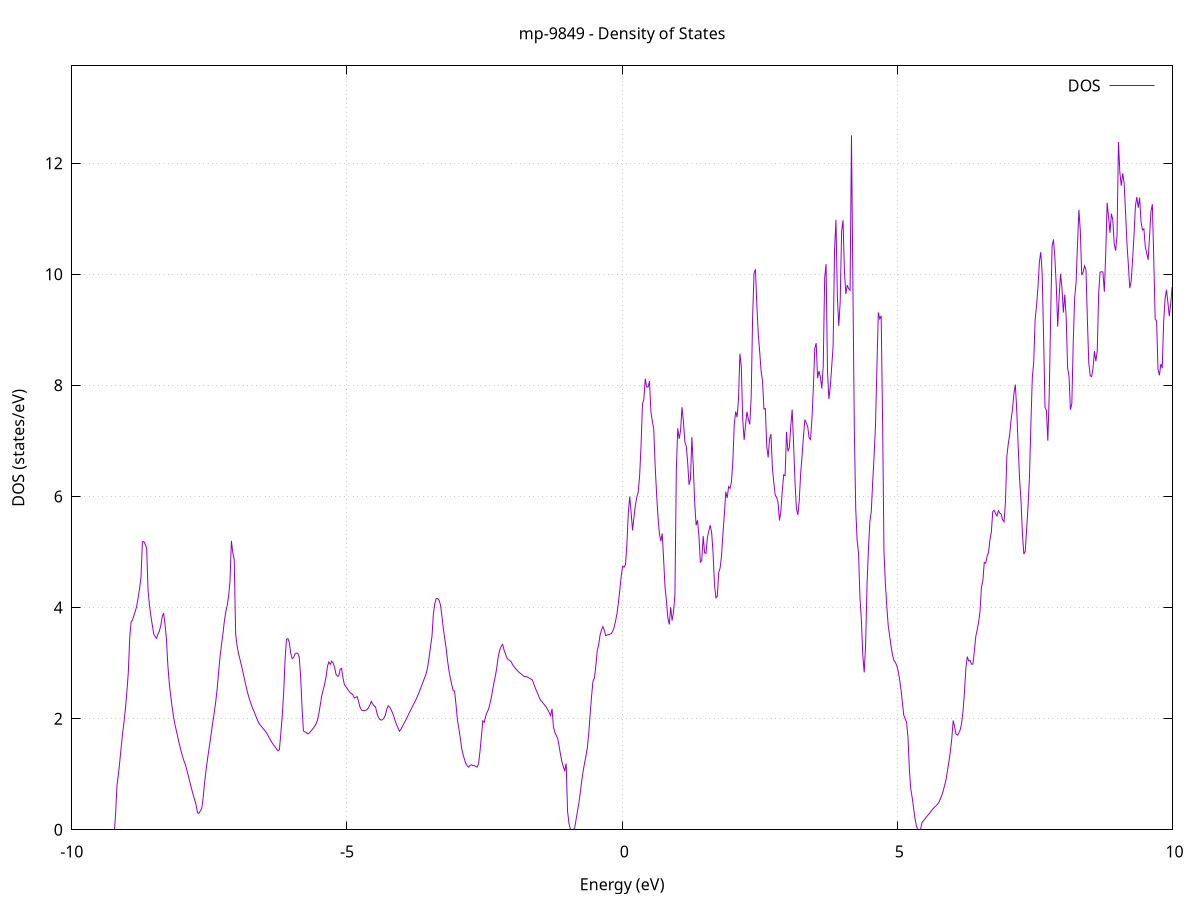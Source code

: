 set title 'mp-9849 - Density of States'
set xlabel 'Energy (eV)'
set ylabel 'DOS (states/eV)'
set grid
set xrange [-10:10]
set yrange [0:13.751]
set xzeroaxis lt -1
set terminal png size 800,600
set output 'mp-9849_dos_gnuplot.png'
plot '-' using 1:2 with lines title 'DOS'
-37.719000 0.000000
-37.693300 0.000000
-37.667700 0.000000
-37.642000 0.000000
-37.616300 0.000000
-37.590700 0.000000
-37.565000 0.000000
-37.539300 0.000000
-37.513700 0.000000
-37.488000 0.000000
-37.462300 0.000000
-37.436700 0.000000
-37.411000 0.000000
-37.385300 0.000000
-37.359700 0.000000
-37.334000 0.000000
-37.308300 0.000000
-37.282700 0.000000
-37.257000 0.000000
-37.231300 0.000000
-37.205700 0.000000
-37.180000 0.000000
-37.154300 0.000000
-37.128700 0.000000
-37.103000 0.000000
-37.077300 0.000000
-37.051700 0.000000
-37.026000 0.000000
-37.000300 0.000000
-36.974700 0.000000
-36.949000 0.000000
-36.923400 0.000000
-36.897700 0.000000
-36.872000 0.000000
-36.846400 0.000000
-36.820700 0.000000
-36.795000 0.000000
-36.769400 0.000000
-36.743700 0.000000
-36.718000 0.000000
-36.692400 0.000000
-36.666700 0.000000
-36.641000 0.000000
-36.615400 0.000000
-36.589700 0.000000
-36.564000 0.000000
-36.538400 0.000000
-36.512700 0.000000
-36.487000 0.000000
-36.461400 0.000000
-36.435700 0.000000
-36.410000 0.000000
-36.384400 0.000000
-36.358700 0.000000
-36.333000 0.000000
-36.307400 0.000000
-36.281700 0.000000
-36.256000 0.000000
-36.230400 0.000000
-36.204700 0.000000
-36.179000 0.000000
-36.153400 0.000000
-36.127700 0.000000
-36.102100 0.000000
-36.076400 0.000000
-36.050700 0.000000
-36.025100 0.000000
-35.999400 0.000000
-35.973700 0.000000
-35.948100 0.000000
-35.922400 0.000000
-35.896700 0.000000
-35.871100 0.000000
-35.845400 0.000000
-35.819700 0.000000
-35.794100 0.000000
-35.768400 0.000000
-35.742700 0.000000
-35.717100 0.000000
-35.691400 0.000000
-35.665700 0.000000
-35.640100 0.000000
-35.614400 0.000000
-35.588700 0.000000
-35.563100 0.000000
-35.537400 0.000000
-35.511700 0.000000
-35.486100 0.000000
-35.460400 0.000000
-35.434700 0.000000
-35.409100 0.000000
-35.383400 0.000000
-35.357700 0.000000
-35.332100 0.000000
-35.306400 0.000000
-35.280800 0.000000
-35.255100 0.000000
-35.229400 0.000000
-35.203800 0.000000
-35.178100 0.000000
-35.152400 0.000000
-35.126800 0.000000
-35.101100 0.000000
-35.075400 0.000000
-35.049800 0.000000
-35.024100 0.000000
-34.998400 0.000000
-34.972800 0.000000
-34.947100 0.000000
-34.921400 0.000000
-34.895800 0.000000
-34.870100 0.000000
-34.844400 0.000000
-34.818800 0.000000
-34.793100 0.000000
-34.767400 0.000000
-34.741800 0.000000
-34.716100 0.000000
-34.690400 0.000000
-34.664800 0.000000
-34.639100 0.000000
-34.613400 0.000000
-34.587800 0.000000
-34.562100 0.000000
-34.536400 0.000000
-34.510800 0.000000
-34.485100 0.000000
-34.459500 0.000000
-34.433800 0.000000
-34.408100 0.000000
-34.382500 0.000000
-34.356800 0.000000
-34.331100 0.000000
-34.305500 0.000000
-34.279800 0.000000
-34.254100 0.000000
-34.228500 0.000000
-34.202800 0.000000
-34.177100 0.000000
-34.151500 0.000000
-34.125800 0.000000
-34.100100 0.000000
-34.074500 0.000000
-34.048800 0.000000
-34.023100 0.000000
-33.997500 0.000000
-33.971800 0.000000
-33.946100 0.000000
-33.920500 0.000000
-33.894800 0.000000
-33.869100 0.000000
-33.843500 0.000000
-33.817800 0.000000
-33.792100 0.000000
-33.766500 0.000000
-33.740800 0.000000
-33.715100 0.000000
-33.689500 0.000000
-33.663800 0.000000
-33.638200 0.000000
-33.612500 0.000000
-33.586800 0.000000
-33.561200 0.000000
-33.535500 0.000000
-33.509800 0.000000
-33.484200 0.000000
-33.458500 0.000000
-33.432800 0.000000
-33.407200 0.000000
-33.381500 0.000000
-33.355800 0.000000
-33.330200 0.000000
-33.304500 0.000000
-33.278800 0.000000
-33.253200 0.000000
-33.227500 0.000000
-33.201800 0.000000
-33.176200 0.000000
-33.150500 0.000000
-33.124800 0.000000
-33.099200 0.000000
-33.073500 0.000000
-33.047800 0.000000
-33.022200 0.000000
-32.996500 0.000000
-32.970800 0.000000
-32.945200 0.000000
-32.919500 0.000000
-32.893900 0.000000
-32.868200 0.000000
-32.842500 0.000000
-32.816900 0.000000
-32.791200 0.000000
-32.765500 0.000000
-32.739900 0.000000
-32.714200 0.000000
-32.688500 0.000000
-32.662900 0.000000
-32.637200 0.000000
-32.611500 0.000000
-32.585900 0.000000
-32.560200 0.000000
-32.534500 0.000000
-32.508900 0.000000
-32.483200 0.000000
-32.457500 0.000000
-32.431900 0.000000
-32.406200 0.000000
-32.380500 0.000000
-32.354900 0.000000
-32.329200 0.000000
-32.303500 0.000000
-32.277900 0.000000
-32.252200 0.000000
-32.226500 0.000000
-32.200900 0.000000
-32.175200 0.000000
-32.149500 0.000000
-32.123900 0.000000
-32.098200 0.000000
-32.072600 0.000000
-32.046900 0.000000
-32.021200 0.000000
-31.995600 0.000000
-31.969900 0.000000
-31.944200 0.000000
-31.918600 0.000000
-31.892900 0.000000
-31.867200 0.000000
-31.841600 0.000000
-31.815900 0.000000
-31.790200 0.000000
-31.764600 0.000000
-31.738900 0.000000
-31.713200 0.000000
-31.687600 0.000000
-31.661900 0.000000
-31.636200 0.000000
-31.610600 0.000000
-31.584900 0.000000
-31.559200 0.000000
-31.533600 0.000000
-31.507900 0.000000
-31.482200 0.000000
-31.456600 0.000000
-31.430900 0.000000
-31.405200 0.000000
-31.379600 0.000000
-31.353900 0.000000
-31.328200 0.000000
-31.302600 0.000000
-31.276900 0.000000
-31.251300 0.000000
-31.225600 0.000000
-31.199900 0.000000
-31.174300 0.000000
-31.148600 0.000000
-31.122900 0.000000
-31.097300 0.000000
-31.071600 0.000000
-31.045900 0.000000
-31.020300 0.000000
-30.994600 0.000000
-30.968900 0.000000
-30.943300 0.000000
-30.917600 0.000000
-30.891900 0.000000
-30.866300 0.000000
-30.840600 0.000000
-30.814900 0.000000
-30.789300 0.000000
-30.763600 0.000000
-30.737900 0.000000
-30.712300 0.000000
-30.686600 0.000000
-30.660900 0.000000
-30.635300 0.000000
-30.609600 0.000000
-30.583900 0.000000
-30.558300 0.000000
-30.532600 0.000000
-30.506900 0.000000
-30.481300 0.000000
-30.455600 0.000000
-30.430000 0.000000
-30.404300 0.000000
-30.378600 0.000000
-30.353000 0.000000
-30.327300 0.000000
-30.301600 0.000000
-30.276000 0.000000
-30.250300 0.000000
-30.224600 0.000000
-30.199000 0.000000
-30.173300 0.000000
-30.147600 0.000000
-30.122000 0.000000
-30.096300 0.000000
-30.070600 0.000000
-30.045000 0.000000
-30.019300 0.000000
-29.993600 0.000000
-29.968000 0.000000
-29.942300 0.000000
-29.916600 0.000000
-29.891000 0.000000
-29.865300 0.000000
-29.839600 0.000000
-29.814000 0.000000
-29.788300 0.000000
-29.762600 0.000000
-29.737000 0.000000
-29.711300 0.000000
-29.685600 0.000000
-29.660000 0.000000
-29.634300 0.000000
-29.608700 0.000000
-29.583000 0.000000
-29.557300 0.000000
-29.531700 0.000000
-29.506000 0.000000
-29.480300 0.000000
-29.454700 0.000000
-29.429000 0.000000
-29.403300 0.000000
-29.377700 0.000000
-29.352000 0.000000
-29.326300 0.000000
-29.300700 0.000000
-29.275000 0.000000
-29.249300 0.000000
-29.223700 0.000000
-29.198000 0.000000
-29.172300 0.000000
-29.146700 0.000000
-29.121000 0.000000
-29.095300 0.000000
-29.069700 0.000000
-29.044000 0.000000
-29.018300 0.000000
-28.992700 0.000000
-28.967000 0.000000
-28.941300 0.000000
-28.915700 0.000000
-28.890000 0.000000
-28.864300 0.000000
-28.838700 0.000000
-28.813000 0.000000
-28.787400 0.000000
-28.761700 0.000000
-28.736000 0.000000
-28.710400 0.000000
-28.684700 0.000000
-28.659000 0.000000
-28.633400 0.000000
-28.607700 0.000000
-28.582000 0.000000
-28.556400 0.000000
-28.530700 0.000000
-28.505000 0.000000
-28.479400 0.000000
-28.453700 0.000000
-28.428000 0.000000
-28.402400 0.000000
-28.376700 0.000000
-28.351000 0.000000
-28.325400 0.000000
-28.299700 0.000000
-28.274000 0.000000
-28.248400 0.000000
-28.222700 0.000000
-28.197000 0.000000
-28.171400 0.000000
-28.145700 0.000000
-28.120000 0.000000
-28.094400 0.000000
-28.068700 0.000000
-28.043100 0.000000
-28.017400 0.000000
-27.991700 0.000000
-27.966100 0.000000
-27.940400 0.000000
-27.914700 0.000000
-27.889100 0.000000
-27.863400 0.000000
-27.837700 0.000000
-27.812100 0.000000
-27.786400 0.000000
-27.760700 0.000000
-27.735100 0.000000
-27.709400 0.000000
-27.683700 0.000000
-27.658100 0.000000
-27.632400 0.000000
-27.606700 0.000000
-27.581100 0.000000
-27.555400 0.000000
-27.529700 0.000000
-27.504100 0.000000
-27.478400 0.000000
-27.452700 0.000000
-27.427100 0.000000
-27.401400 0.000000
-27.375700 0.000000
-27.350100 0.000000
-27.324400 0.000000
-27.298700 0.000000
-27.273100 0.000000
-27.247400 0.000000
-27.221800 0.000000
-27.196100 0.000000
-27.170400 0.000000
-27.144800 0.000000
-27.119100 0.000000
-27.093400 0.000000
-27.067800 0.000000
-27.042100 0.000000
-27.016400 0.000000
-26.990800 0.000000
-26.965100 0.000000
-26.939400 0.000000
-26.913800 0.000000
-26.888100 0.000000
-26.862400 0.000000
-26.836800 0.000000
-26.811100 0.000000
-26.785400 0.000000
-26.759800 0.000000
-26.734100 0.000000
-26.708400 0.000000
-26.682800 0.000000
-26.657100 0.000000
-26.631400 0.000000
-26.605800 0.000000
-26.580100 0.000000
-26.554400 0.000000
-26.528800 0.000000
-26.503100 0.000000
-26.477400 0.000000
-26.451800 0.000000
-26.426100 0.000000
-26.400500 0.000000
-26.374800 0.000000
-26.349100 0.000000
-26.323500 0.000000
-26.297800 0.000000
-26.272100 0.000000
-26.246500 0.000000
-26.220800 0.000000
-26.195100 0.000000
-26.169500 0.000000
-26.143800 0.000000
-26.118100 0.000000
-26.092500 0.000000
-26.066800 0.000000
-26.041100 0.000000
-26.015500 0.000000
-25.989800 0.000000
-25.964100 0.000000
-25.938500 0.000000
-25.912800 0.000000
-25.887100 0.000000
-25.861500 0.000000
-25.835800 0.000000
-25.810100 0.000000
-25.784500 0.000000
-25.758800 0.000000
-25.733100 0.000000
-25.707500 0.000000
-25.681800 0.000000
-25.656100 0.000000
-25.630500 0.000000
-25.604800 0.000000
-25.579200 0.000000
-25.553500 0.000000
-25.527800 0.000000
-25.502200 0.000000
-25.476500 0.000000
-25.450800 0.000000
-25.425200 0.000000
-25.399500 0.000000
-25.373800 0.000000
-25.348200 0.000000
-25.322500 0.000000
-25.296800 0.000000
-25.271200 0.000000
-25.245500 0.000000
-25.219800 0.000000
-25.194200 0.000000
-25.168500 0.000000
-25.142800 0.000000
-25.117200 0.000000
-25.091500 0.000000
-25.065800 0.000000
-25.040200 0.000000
-25.014500 0.000000
-24.988800 0.000000
-24.963200 0.000000
-24.937500 0.000000
-24.911800 0.000000
-24.886200 0.000000
-24.860500 0.000000
-24.834800 0.000000
-24.809200 0.000000
-24.783500 0.000000
-24.757900 0.000000
-24.732200 0.000000
-24.706500 0.000000
-24.680900 0.000000
-24.655200 0.000000
-24.629500 0.000000
-24.603900 0.000000
-24.578200 0.000000
-24.552500 0.000000
-24.526900 0.000000
-24.501200 0.000000
-24.475500 0.000000
-24.449900 0.000000
-24.424200 0.000000
-24.398500 0.000000
-24.372900 0.000000
-24.347200 0.000000
-24.321500 0.000000
-24.295900 0.000000
-24.270200 0.000000
-24.244500 0.000000
-24.218900 0.000000
-24.193200 0.000000
-24.167500 0.000000
-24.141900 0.000000
-24.116200 0.000000
-24.090500 0.000000
-24.064900 0.000000
-24.039200 0.000000
-24.013500 0.000000
-23.987900 0.000000
-23.962200 0.000000
-23.936600 0.000000
-23.910900 0.000000
-23.885200 0.000000
-23.859600 0.000000
-23.833900 0.000000
-23.808200 0.000000
-23.782600 0.000000
-23.756900 0.000000
-23.731200 0.000000
-23.705600 0.000000
-23.679900 0.000000
-23.654200 0.000000
-23.628600 0.000000
-23.602900 0.000000
-23.577200 0.000000
-23.551600 0.000000
-23.525900 0.000000
-23.500200 0.000000
-23.474600 0.000000
-23.448900 0.000000
-23.423200 0.000000
-23.397600 0.000000
-23.371900 0.000000
-23.346200 0.000000
-23.320600 0.000000
-23.294900 0.000000
-23.269200 0.000000
-23.243600 0.000000
-23.217900 0.000000
-23.192200 0.000000
-23.166600 0.000000
-23.140900 0.000000
-23.115300 0.000000
-23.089600 0.000000
-23.063900 0.000000
-23.038300 0.000000
-23.012600 0.000000
-22.986900 0.000000
-22.961300 0.000000
-22.935600 0.000000
-22.909900 0.000000
-22.884300 0.000000
-22.858600 0.000000
-22.832900 0.000000
-22.807300 0.000000
-22.781600 0.000000
-22.755900 0.000000
-22.730300 0.000000
-22.704600 0.000000
-22.678900 0.000000
-22.653300 0.000000
-22.627600 0.000000
-22.601900 0.000000
-22.576300 0.000000
-22.550600 0.000000
-22.524900 0.000000
-22.499300 0.000000
-22.473600 0.000000
-22.447900 0.000000
-22.422300 0.000000
-22.396600 0.000000
-22.371000 0.000000
-22.345300 0.000000
-22.319600 0.000000
-22.294000 0.000000
-22.268300 0.000000
-22.242600 0.000000
-22.217000 0.000000
-22.191300 0.000000
-22.165600 0.000000
-22.140000 0.000000
-22.114300 0.000000
-22.088600 0.000000
-22.063000 0.000000
-22.037300 0.000000
-22.011600 0.000000
-21.986000 0.000000
-21.960300 0.000000
-21.934600 0.000000
-21.909000 0.000000
-21.883300 0.000000
-21.857600 0.000000
-21.832000 0.000000
-21.806300 0.000000
-21.780600 0.000000
-21.755000 0.000000
-21.729300 0.000000
-21.703600 0.000000
-21.678000 0.000000
-21.652300 0.000000
-21.626600 0.000000
-21.601000 0.000000
-21.575300 0.000000
-21.549700 0.000000
-21.524000 0.000000
-21.498300 0.000000
-21.472700 0.000000
-21.447000 0.000000
-21.421300 0.000000
-21.395700 0.000000
-21.370000 0.000000
-21.344300 0.000000
-21.318700 0.000000
-21.293000 0.000000
-21.267300 0.000000
-21.241700 0.000000
-21.216000 0.000000
-21.190300 0.000000
-21.164700 0.000000
-21.139000 0.000000
-21.113300 0.000000
-21.087700 0.000000
-21.062000 0.000000
-21.036300 0.000000
-21.010700 0.000000
-20.985000 0.000000
-20.959300 0.000000
-20.933700 0.000000
-20.908000 0.000000
-20.882300 0.000000
-20.856700 0.000000
-20.831000 0.000000
-20.805300 0.000000
-20.779700 0.000000
-20.754000 0.000000
-20.728400 0.000000
-20.702700 0.000000
-20.677000 0.000000
-20.651400 0.000000
-20.625700 0.000000
-20.600000 0.000000
-20.574400 0.000000
-20.548700 0.000000
-20.523000 0.000000
-20.497400 0.000000
-20.471700 0.000000
-20.446000 0.000000
-20.420400 0.000000
-20.394700 0.000000
-20.369000 0.000000
-20.343400 0.000000
-20.317700 0.000000
-20.292000 0.000000
-20.266400 0.000000
-20.240700 0.000000
-20.215000 0.000000
-20.189400 0.000000
-20.163700 0.000000
-20.138000 0.000000
-20.112400 0.000000
-20.086700 0.000000
-20.061000 0.000000
-20.035400 0.000000
-20.009700 0.000000
-19.984000 0.000000
-19.958400 0.000000
-19.932700 0.000000
-19.907100 0.000000
-19.881400 0.000000
-19.855700 0.000000
-19.830100 0.000000
-19.804400 0.000000
-19.778700 0.000000
-19.753100 0.000000
-19.727400 0.000000
-19.701700 0.000000
-19.676100 0.000000
-19.650400 0.000000
-19.624700 0.000000
-19.599100 0.000000
-19.573400 0.000000
-19.547700 0.000000
-19.522100 0.000000
-19.496400 0.000000
-19.470700 0.000000
-19.445100 0.000000
-19.419400 0.000000
-19.393700 0.000000
-19.368100 0.000000
-19.342400 0.000000
-19.316700 0.000000
-19.291100 0.000000
-19.265400 0.000000
-19.239700 0.000000
-19.214100 0.000000
-19.188400 0.000000
-19.162700 0.000000
-19.137100 0.000000
-19.111400 0.000000
-19.085800 0.000000
-19.060100 0.000000
-19.034400 0.000000
-19.008800 0.000000
-18.983100 0.000000
-18.957400 0.000000
-18.931800 0.000000
-18.906100 0.000000
-18.880400 0.000000
-18.854800 0.000000
-18.829100 0.000000
-18.803400 0.000000
-18.777800 0.000000
-18.752100 0.000000
-18.726400 0.000000
-18.700800 0.000000
-18.675100 0.000000
-18.649400 0.000000
-18.623800 0.000000
-18.598100 0.000000
-18.572400 0.000000
-18.546800 0.000000
-18.521100 0.000000
-18.495400 0.000000
-18.469800 0.000000
-18.444100 0.000000
-18.418400 0.000000
-18.392800 0.000000
-18.367100 0.000000
-18.341400 0.000000
-18.315800 0.000000
-18.290100 0.000000
-18.264500 0.000000
-18.238800 0.000000
-18.213100 0.000000
-18.187500 0.000000
-18.161800 0.000000
-18.136100 0.000000
-18.110500 0.000000
-18.084800 0.000000
-18.059100 0.000000
-18.033500 0.000000
-18.007800 0.000000
-17.982100 0.000000
-17.956500 0.000000
-17.930800 0.000000
-17.905100 0.000000
-17.879500 0.000000
-17.853800 0.000000
-17.828100 0.000000
-17.802500 0.000000
-17.776800 0.000000
-17.751100 0.000000
-17.725500 0.000000
-17.699800 0.000000
-17.674100 0.000000
-17.648500 0.000000
-17.622800 0.000000
-17.597100 0.000000
-17.571500 0.000000
-17.545800 0.000000
-17.520100 0.000000
-17.494500 0.000000
-17.468800 0.000000
-17.443200 0.000000
-17.417500 0.000000
-17.391800 0.000000
-17.366200 0.000000
-17.340500 0.000000
-17.314800 0.000000
-17.289200 0.000000
-17.263500 0.000000
-17.237800 0.000000
-17.212200 0.000000
-17.186500 0.000000
-17.160800 0.000000
-17.135200 0.000000
-17.109500 0.000000
-17.083800 0.000000
-17.058200 0.000000
-17.032500 0.000000
-17.006800 0.000000
-16.981200 0.000000
-16.955500 0.000000
-16.929800 0.000000
-16.904200 0.000000
-16.878500 0.000000
-16.852800 0.000000
-16.827200 0.000000
-16.801500 0.000000
-16.775800 0.000000
-16.750200 0.000000
-16.724500 0.000000
-16.698900 0.000000
-16.673200 0.000000
-16.647500 0.000000
-16.621900 0.000000
-16.596200 0.000000
-16.570500 0.000000
-16.544900 0.000000
-16.519200 0.000000
-16.493500 0.000000
-16.467900 0.000000
-16.442200 0.000000
-16.416500 0.000000
-16.390900 0.000000
-16.365200 0.000000
-16.339500 0.000000
-16.313900 0.000000
-16.288200 0.000000
-16.262500 0.000000
-16.236900 0.000000
-16.211200 0.000000
-16.185500 0.000000
-16.159900 0.000000
-16.134200 0.000000
-16.108500 0.000000
-16.082900 0.000000
-16.057200 0.000000
-16.031500 0.000000
-16.005900 0.000000
-15.980200 0.000000
-15.954500 0.000000
-15.928900 0.000000
-15.903200 0.000000
-15.877600 0.000000
-15.851900 0.000000
-15.826200 0.000000
-15.800600 0.000000
-15.774900 0.000000
-15.749200 0.000000
-15.723600 0.000000
-15.697900 0.000000
-15.672200 0.000000
-15.646600 0.000000
-15.620900 0.000000
-15.595200 0.000000
-15.569600 0.000000
-15.543900 0.000000
-15.518200 0.000000
-15.492600 0.000000
-15.466900 0.000000
-15.441200 0.000000
-15.415600 0.000000
-15.389900 0.000000
-15.364200 0.000000
-15.338600 0.000000
-15.312900 0.000000
-15.287200 0.000000
-15.261600 0.000000
-15.235900 0.000000
-15.210200 0.000000
-15.184600 0.000000
-15.158900 0.000000
-15.133200 0.000000
-15.107600 0.000000
-15.081900 0.000000
-15.056300 201.697100
-15.030600 0.000000
-15.004900 0.000000
-14.979300 0.000000
-14.953600 0.000000
-14.927900 265.211800
-14.902300 100.796000
-14.876600 0.000000
-14.850900 0.000000
-14.825300 0.000000
-14.799600 0.000000
-14.773900 0.000000
-14.748300 0.000000
-14.722600 0.000000
-14.696900 0.000000
-14.671300 0.000000
-14.645600 0.000000
-14.619900 0.000000
-14.594300 0.000000
-14.568600 0.000000
-14.542900 0.000000
-14.517300 0.000000
-14.491600 0.000000
-14.465900 0.000000
-14.440300 0.000000
-14.414600 0.000000
-14.388900 0.000000
-14.363300 0.000000
-14.337600 0.000000
-14.311900 0.000000
-14.286300 0.000000
-14.260600 0.000000
-14.235000 0.000000
-14.209300 0.000000
-14.183600 0.000000
-14.158000 0.000000
-14.132300 0.000000
-14.106600 0.000000
-14.081000 0.000000
-14.055300 0.000000
-14.029600 0.000000
-14.004000 0.000000
-13.978300 0.000000
-13.952600 0.000000
-13.927000 0.000000
-13.901300 0.000000
-13.875600 0.000000
-13.850000 0.000000
-13.824300 0.000000
-13.798600 0.000000
-13.773000 0.000000
-13.747300 0.000000
-13.721600 0.000000
-13.696000 0.000000
-13.670300 0.000000
-13.644600 0.000000
-13.619000 0.000000
-13.593300 0.000000
-13.567600 0.000000
-13.542000 0.000000
-13.516300 0.000000
-13.490600 0.000000
-13.465000 0.000000
-13.439300 0.000000
-13.413700 0.000000
-13.388000 0.000000
-13.362300 0.000000
-13.336700 0.000000
-13.311000 0.000000
-13.285300 0.000000
-13.259700 0.000000
-13.234000 0.000000
-13.208300 0.000000
-13.182700 0.000000
-13.157000 0.000000
-13.131300 0.000000
-13.105700 0.000000
-13.080000 0.000000
-13.054300 0.000000
-13.028700 0.000000
-13.003000 0.000000
-12.977300 0.000000
-12.951700 0.000000
-12.926000 0.000000
-12.900300 0.000000
-12.874700 0.000000
-12.849000 0.000000
-12.823300 0.000000
-12.797700 0.000000
-12.772000 0.000000
-12.746300 0.000000
-12.720700 0.000000
-12.695000 0.000000
-12.669300 0.000000
-12.643700 0.000000
-12.618000 0.000000
-12.592400 0.000000
-12.566700 0.000000
-12.541000 0.000000
-12.515400 0.000000
-12.489700 0.000000
-12.464000 0.000000
-12.438400 0.000000
-12.412700 0.000000
-12.387000 0.000000
-12.361400 0.000000
-12.335700 0.000000
-12.310000 0.000000
-12.284400 0.000000
-12.258700 0.000000
-12.233000 0.000000
-12.207400 0.000000
-12.181700 0.000000
-12.156000 0.000000
-12.130400 0.000000
-12.104700 0.000000
-12.079000 0.000000
-12.053400 0.000000
-12.027700 0.000000
-12.002000 0.000000
-11.976400 0.000000
-11.950700 0.000000
-11.925000 0.000000
-11.899400 0.000000
-11.873700 0.000000
-11.848000 0.000000
-11.822400 0.000000
-11.796700 0.000000
-11.771100 0.000000
-11.745400 0.000000
-11.719700 0.000000
-11.694100 0.000000
-11.668400 0.000000
-11.642700 0.000000
-11.617100 0.000000
-11.591400 0.000000
-11.565700 0.000000
-11.540100 0.000000
-11.514400 0.000000
-11.488700 0.000000
-11.463100 0.000000
-11.437400 0.000000
-11.411700 0.000000
-11.386100 0.000000
-11.360400 0.000000
-11.334700 0.000000
-11.309100 0.000000
-11.283400 0.000000
-11.257700 0.000000
-11.232100 0.000000
-11.206400 0.000000
-11.180700 0.000000
-11.155100 0.000000
-11.129400 0.000000
-11.103700 0.000000
-11.078100 0.000000
-11.052400 0.000000
-11.026800 0.000000
-11.001100 0.000000
-10.975400 0.000000
-10.949800 0.000000
-10.924100 0.000000
-10.898400 0.000000
-10.872800 0.000000
-10.847100 0.000000
-10.821400 0.000000
-10.795800 0.000000
-10.770100 0.000000
-10.744400 0.000000
-10.718800 0.000000
-10.693100 0.000000
-10.667400 0.000000
-10.641800 0.000000
-10.616100 0.000000
-10.590400 0.000000
-10.564800 0.000000
-10.539100 0.000000
-10.513400 0.000000
-10.487800 0.000000
-10.462100 0.000000
-10.436400 0.000000
-10.410800 0.000000
-10.385100 0.000000
-10.359400 0.000000
-10.333800 0.000000
-10.308100 0.000000
-10.282400 0.000000
-10.256800 0.000000
-10.231100 0.000000
-10.205500 0.000000
-10.179800 0.000000
-10.154100 0.000000
-10.128500 0.000000
-10.102800 0.000000
-10.077100 0.000000
-10.051500 0.000000
-10.025800 0.000000
-10.000100 0.000000
-9.974500 0.000000
-9.948800 0.000000
-9.923100 0.000000
-9.897500 0.000000
-9.871800 0.000000
-9.846100 0.000000
-9.820500 0.000000
-9.794800 0.000000
-9.769100 0.000000
-9.743500 0.000000
-9.717800 0.000000
-9.692100 0.000000
-9.666500 0.000000
-9.640800 0.000000
-9.615100 0.000000
-9.589500 0.000000
-9.563800 0.000000
-9.538100 0.000000
-9.512500 0.000000
-9.486800 0.000000
-9.461100 0.000000
-9.435500 0.000000
-9.409800 0.000000
-9.384200 0.000000
-9.358500 0.000000
-9.332800 0.000000
-9.307200 0.000000
-9.281500 0.000000
-9.255800 0.000000
-9.230200 0.000000
-9.204500 0.277800
-9.178800 0.802200
-9.153200 0.996000
-9.127500 1.232500
-9.101800 1.497000
-9.076200 1.739600
-9.050500 1.942800
-9.024800 2.185200
-8.999200 2.485700
-8.973500 2.824000
-8.947800 3.449900
-8.922200 3.744000
-8.896500 3.776400
-8.870800 3.860100
-8.845200 3.932200
-8.819500 4.031700
-8.793800 4.184200
-8.768200 4.343300
-8.742500 4.546600
-8.716800 5.186400
-8.691200 5.186700
-8.665500 5.138400
-8.639800 5.066300
-8.614200 4.307400
-8.588500 4.039400
-8.562900 3.847700
-8.537200 3.684800
-8.511500 3.524800
-8.485900 3.477200
-8.460200 3.447400
-8.434500 3.522700
-8.408900 3.575700
-8.383200 3.676200
-8.357500 3.835300
-8.331900 3.900100
-8.306200 3.703400
-8.280500 3.434500
-8.254900 2.964900
-8.229200 2.645800
-8.203500 2.417300
-8.177900 2.215700
-8.152200 2.041700
-8.126500 1.898900
-8.100900 1.787700
-8.075200 1.670100
-8.049500 1.557200
-8.023900 1.455600
-7.998200 1.358100
-7.972500 1.266900
-7.946900 1.202900
-7.921200 1.118900
-7.895500 1.022300
-7.869900 0.921700
-7.844200 0.817100
-7.818500 0.718300
-7.792900 0.626200
-7.767200 0.538400
-7.741600 0.450600
-7.715900 0.304400
-7.690200 0.297100
-7.664600 0.338600
-7.638900 0.383800
-7.613200 0.574100
-7.587600 0.841100
-7.561900 1.062400
-7.536200 1.258600
-7.510600 1.432200
-7.484900 1.603100
-7.459200 1.789500
-7.433600 1.963400
-7.407900 2.134300
-7.382200 2.324800
-7.356600 2.556000
-7.330900 2.856300
-7.305200 3.120800
-7.279600 3.336900
-7.253900 3.524700
-7.228200 3.752200
-7.202600 3.917900
-7.176900 4.035200
-7.151200 4.203200
-7.125600 4.470900
-7.099900 5.200900
-7.074200 4.983800
-7.048600 4.863200
-7.022900 3.529800
-6.997200 3.317400
-6.971600 3.172600
-6.945900 3.075000
-6.920300 2.969700
-6.894600 2.858100
-6.868900 2.743300
-6.843300 2.626600
-6.817600 2.514500
-6.791900 2.417400
-6.766300 2.335300
-6.740600 2.257000
-6.714900 2.188500
-6.689300 2.131600
-6.663600 2.064900
-6.637900 2.002500
-6.612300 1.947400
-6.586600 1.898000
-6.560900 1.867500
-6.535300 1.837100
-6.509600 1.806500
-6.483900 1.774000
-6.458300 1.738300
-6.432600 1.694700
-6.406900 1.645900
-6.381300 1.601100
-6.355600 1.558900
-6.329900 1.523900
-6.304300 1.489300
-6.278600 1.454800
-6.252900 1.420200
-6.227300 1.444200
-6.201600 1.736400
-6.176000 2.053100
-6.150300 2.463400
-6.124600 3.065800
-6.099000 3.429600
-6.073300 3.440000
-6.047600 3.373000
-6.022000 3.179000
-5.996300 3.082400
-5.970600 3.097400
-5.945000 3.162300
-5.919300 3.180700
-5.893600 3.176200
-5.868000 3.108700
-5.842300 2.766900
-5.816600 2.202800
-5.791000 1.778900
-5.765300 1.761600
-5.739600 1.750100
-5.714000 1.724100
-5.688300 1.739700
-5.662600 1.766400
-5.637000 1.797800
-5.611300 1.830800
-5.585600 1.865600
-5.560000 1.907200
-5.534300 1.980500
-5.508600 2.105100
-5.483000 2.259900
-5.457300 2.415400
-5.431600 2.521100
-5.406000 2.623100
-5.380300 2.747500
-5.354700 2.941500
-5.329000 3.021500
-5.303300 2.977100
-5.277700 3.035100
-5.252000 3.003400
-5.226300 2.932700
-5.200700 2.804000
-5.175000 2.765800
-5.149300 2.767000
-5.123700 2.890200
-5.098000 2.906100
-5.072300 2.733300
-5.046700 2.615100
-5.021000 2.579200
-4.995300 2.543400
-4.969700 2.504500
-4.944000 2.470800
-4.918300 2.449800
-4.892700 2.428700
-4.867000 2.372000
-4.841300 2.381500
-4.815700 2.398000
-4.790000 2.311400
-4.764300 2.210700
-4.738700 2.159900
-4.713000 2.147500
-4.687300 2.148000
-4.661700 2.149300
-4.636000 2.160500
-4.610300 2.194600
-4.584700 2.243100
-4.559000 2.311600
-4.533400 2.265400
-4.507700 2.229800
-4.482000 2.212100
-4.456400 2.106000
-4.430700 2.026400
-4.405000 1.987700
-4.379400 1.973300
-4.353700 1.984100
-4.328000 2.011800
-4.302400 2.063500
-4.276700 2.169500
-4.251000 2.233500
-4.225400 2.208200
-4.199700 2.164700
-4.174000 2.107900
-4.148400 2.040800
-4.122700 1.955000
-4.097000 1.889500
-4.071400 1.829200
-4.045700 1.773500
-4.020000 1.809600
-3.994400 1.856700
-3.968700 1.906800
-3.943000 1.954100
-3.917400 2.000000
-3.891700 2.054000
-3.866000 2.109800
-3.840400 2.157600
-3.814700 2.209600
-3.789000 2.259500
-3.763400 2.308500
-3.737700 2.361900
-3.712100 2.421500
-3.686400 2.484500
-3.660700 2.549600
-3.635100 2.614700
-3.609400 2.681500
-3.583700 2.749500
-3.558100 2.819700
-3.532400 2.933900
-3.506700 3.108900
-3.481100 3.299700
-3.455400 3.481900
-3.429700 3.887900
-3.404100 4.069600
-3.378400 4.159600
-3.352700 4.164000
-3.327100 4.134100
-3.301400 4.049000
-3.275700 3.853400
-3.250100 3.629200
-3.224400 3.447000
-3.198700 3.274200
-3.173100 3.053000
-3.147400 2.869000
-3.121700 2.732700
-3.096100 2.611100
-3.070400 2.507200
-3.044700 2.496000
-3.019100 2.257400
-2.993400 1.982000
-2.967700 1.825100
-2.942100 1.663500
-2.916400 1.466800
-2.890800 1.357900
-2.865100 1.265200
-2.839400 1.188600
-2.813800 1.150100
-2.788100 1.126600
-2.762400 1.160400
-2.736800 1.170000
-2.711100 1.152500
-2.685400 1.156700
-2.659800 1.137900
-2.634100 1.127900
-2.608400 1.191800
-2.582800 1.412300
-2.557100 1.685400
-2.531400 1.961800
-2.505800 1.934100
-2.480100 2.042200
-2.454400 2.114700
-2.428800 2.168700
-2.403100 2.262000
-2.377400 2.379300
-2.351800 2.527300
-2.326100 2.661800
-2.300400 2.782900
-2.274800 2.938000
-2.249100 3.130200
-2.223400 3.237600
-2.197800 3.299800
-2.172100 3.336900
-2.146400 3.239700
-2.120800 3.170300
-2.095100 3.095000
-2.069500 3.061100
-2.043800 3.050100
-2.018100 3.027300
-1.992500 2.976500
-1.966800 2.939600
-1.941100 2.907000
-1.915500 2.879000
-1.889800 2.850000
-1.864100 2.828700
-1.838500 2.808000
-1.812800 2.786800
-1.787100 2.763500
-1.761500 2.757700
-1.735800 2.756100
-1.710100 2.743800
-1.684500 2.726100
-1.658800 2.714400
-1.633100 2.698500
-1.607500 2.632300
-1.581800 2.562100
-1.556100 2.499700
-1.530500 2.445200
-1.504800 2.376500
-1.479100 2.329500
-1.453500 2.301000
-1.427800 2.269000
-1.402100 2.238100
-1.376500 2.206100
-1.350800 2.159400
-1.325100 2.110600
-1.299500 2.054900
-1.273800 2.178900
-1.248200 1.846600
-1.222500 1.755000
-1.196800 1.695700
-1.171200 1.646000
-1.145500 1.508000
-1.119800 1.351500
-1.094200 1.224200
-1.068500 1.134200
-1.042800 1.064500
-1.017200 1.193900
-0.991500 0.331100
-0.965800 0.111900
-0.940200 0.000000
-0.914500 0.000000
-0.888800 0.000000
-0.863200 0.032400
-0.837500 0.182000
-0.811800 0.331800
-0.786200 0.478200
-0.760500 0.669200
-0.734800 0.875500
-0.709200 1.050800
-0.683500 1.195000
-0.657800 1.325400
-0.632200 1.479400
-0.606500 1.740900
-0.580800 2.090900
-0.555200 2.409300
-0.529500 2.677800
-0.503900 2.732600
-0.478200 2.947100
-0.452500 3.224600
-0.426900 3.329600
-0.401200 3.503700
-0.375500 3.597300
-0.349900 3.658100
-0.324200 3.595000
-0.298500 3.494600
-0.272900 3.506600
-0.247200 3.512300
-0.221500 3.521100
-0.195900 3.533600
-0.170200 3.576000
-0.144500 3.649600
-0.118900 3.758700
-0.093200 3.895100
-0.067500 4.093500
-0.041900 4.323300
-0.016200 4.569400
0.009500 4.742900
0.035100 4.725600
0.060800 4.775300
0.086500 5.141800
0.112100 5.701400
0.137800 5.998200
0.163500 5.709300
0.189100 5.389200
0.214800 5.627700
0.240500 5.846700
0.266100 5.987300
0.291800 6.076700
0.317400 6.368700
0.343100 6.902300
0.368800 7.657800
0.394400 7.752600
0.420100 8.120200
0.445800 7.970900
0.471400 7.970000
0.497100 8.078400
0.522800 7.523300
0.548400 7.355000
0.574100 7.212500
0.599800 6.546200
0.625400 6.061500
0.651100 5.630500
0.676800 5.332900
0.702400 5.195400
0.728100 5.334000
0.753800 4.863500
0.779400 4.364200
0.805100 4.113900
0.830800 3.810000
0.856400 3.695500
0.882100 4.006100
0.907800 3.766700
0.933400 3.918800
0.959100 4.238000
0.984800 6.482300
1.010400 7.226700
1.036100 7.038300
1.061800 7.188100
1.087400 7.606500
1.113100 7.351800
1.138700 6.986100
1.164400 6.909500
1.190100 6.615500
1.215700 6.210500
1.241400 6.314100
1.267100 7.067300
1.292700 6.541300
1.318400 5.880600
1.344100 5.483500
1.369700 5.571500
1.395400 5.279700
1.421100 4.818000
1.446700 4.846300
1.472400 5.286100
1.498100 4.984300
1.523700 4.976300
1.549400 5.269200
1.575100 5.380600
1.600700 5.482600
1.626400 5.350300
1.652100 4.979200
1.677700 4.412200
1.703400 4.177700
1.729100 4.202900
1.754700 4.629700
1.780400 4.715700
1.806100 4.933500
1.831700 5.334100
1.857400 5.678200
1.883100 6.085300
1.908700 5.970700
1.934400 6.177000
1.960000 6.144700
1.985700 6.261300
2.011400 6.630000
2.037000 7.290400
2.062700 7.528200
2.088400 7.427300
2.114000 7.746100
2.139700 8.570000
2.165400 8.328000
2.191000 7.378900
2.216700 7.016600
2.242400 7.288900
2.268000 7.524400
2.293700 7.391500
2.319400 7.296800
2.345000 7.806800
2.370700 9.223300
2.396400 10.017800
2.422000 10.089200
2.447700 9.434500
2.473400 8.926600
2.499000 8.610400
2.524700 8.260800
2.550400 8.080000
2.576000 7.572900
2.601700 7.582300
2.627400 6.909000
2.653000 6.701300
2.678700 7.035000
2.704400 7.123900
2.730000 6.507500
2.755700 6.253800
2.781300 6.021100
2.807000 5.988300
2.832700 5.890600
2.858300 5.568900
2.884000 5.736800
2.909700 6.101200
2.935300 6.389800
2.961000 6.373000
2.986700 7.161700
3.012300 6.812800
3.038000 6.878800
3.063700 7.263500
3.089300 7.563800
3.115000 6.947000
3.140700 6.267700
3.166300 5.787800
3.192000 5.669500
3.217700 5.924100
3.243300 6.409500
3.269000 6.732000
3.294700 7.086000
3.320300 7.383100
3.346000 7.322200
3.371700 7.257900
3.397300 7.054800
3.423000 7.025100
3.448700 7.402500
3.474300 7.951200
3.500000 8.666000
3.525700 8.760000
3.551300 8.129700
3.577000 8.257300
3.602600 8.151000
3.628300 7.944300
3.654000 8.354100
3.679600 9.929400
3.705300 10.184100
3.731000 8.255900
3.756600 7.753300
3.782300 7.977600
3.808000 8.340200
3.833600 8.712100
3.859300 10.436500
3.885000 10.979300
3.910600 9.594100
3.936300 9.070800
3.962000 9.500500
3.987600 10.773500
4.013300 10.972500
4.039000 10.055400
4.064600 9.645400
4.090300 9.804500
4.116000 9.736000
4.141600 9.713300
4.167300 12.500600
4.193000 9.792100
4.218600 7.223000
4.244300 5.771000
4.270000 5.204800
4.295600 4.976100
4.321300 4.172800
4.347000 3.772300
4.372600 3.147700
4.398300 2.833800
4.423900 3.330900
4.449600 4.414300
4.475300 5.057100
4.500900 5.544300
4.526600 5.727000
4.552300 6.259600
4.577900 6.725400
4.603600 7.291700
4.629300 8.322700
4.654900 9.313400
4.680600 9.196900
4.706300 9.252700
4.731900 7.390800
4.757600 5.002200
4.783300 4.430500
4.808900 4.017400
4.834600 3.674400
4.860300 3.494600
4.885900 3.309900
4.911600 3.153100
4.937300 3.050300
4.962900 3.016000
4.988600 2.961100
5.014300 2.861600
5.039900 2.719100
5.065600 2.529800
5.091300 2.302200
5.116900 2.064200
5.142600 2.000400
5.168200 1.932600
5.193900 1.657900
5.219600 1.073100
5.245200 0.728700
5.270900 0.575100
5.296600 0.384400
5.322200 0.194900
5.347900 0.063900
5.373600 0.002500
5.399200 0.000000
5.424900 0.000000
5.450600 0.133900
5.476200 0.161800
5.501900 0.195600
5.527600 0.229900
5.553200 0.259600
5.578900 0.290100
5.604600 0.322000
5.630200 0.356200
5.655900 0.385000
5.681600 0.410900
5.707200 0.433300
5.732900 0.462500
5.758600 0.504600
5.784200 0.559000
5.809900 0.625400
5.835600 0.707100
5.861200 0.806600
5.886900 0.911500
5.912600 1.072600
5.938200 1.232800
5.963900 1.408800
5.989500 1.639500
6.015200 1.966700
6.040900 1.853900
6.066500 1.723100
6.092200 1.703400
6.117900 1.745200
6.143500 1.801400
6.169200 1.922200
6.194900 2.148700
6.220500 2.485600
6.246200 2.916100
6.271900 3.117200
6.297500 3.037500
6.323200 3.051200
6.348900 2.979400
6.374500 2.984100
6.400200 3.220800
6.425900 3.481100
6.451500 3.601000
6.477200 3.735900
6.502900 3.936200
6.528500 4.367600
6.554200 4.483200
6.579900 4.812100
6.605500 4.799300
6.631200 4.924300
6.656900 4.991500
6.682500 5.216000
6.708200 5.357600
6.733900 5.727700
6.759500 5.751400
6.785200 5.689500
6.810800 5.648700
6.836500 5.744700
6.862200 5.701600
6.887800 5.681600
6.913500 5.580800
6.939200 5.545400
6.964800 5.900600
6.990500 6.726700
7.016200 6.950500
7.041800 7.117800
7.067500 7.382700
7.093200 7.571500
7.118800 7.852700
7.144500 8.014500
7.170200 7.548100
7.195800 6.909000
7.221500 6.312700
7.247200 5.925800
7.272800 5.338700
7.298500 4.962100
7.324200 5.013500
7.349800 5.411500
7.375500 5.831800
7.401200 6.350300
7.426800 7.299800
7.452500 8.133400
7.478200 8.414700
7.503800 9.178500
7.529500 9.431500
7.555200 9.760700
7.580800 10.217600
7.606500 10.398800
7.632100 10.016800
7.657800 8.877900
7.683500 7.604300
7.709100 7.547000
7.734800 7.004900
7.760500 7.845100
7.786100 9.241800
7.811800 10.499100
7.837500 10.625600
7.863100 10.284300
7.888800 9.784200
7.914500 9.055400
7.940100 9.606500
7.965800 10.006800
7.991500 9.756000
8.017100 9.311300
8.042800 9.634300
8.068500 9.209000
8.094100 8.317300
8.119800 8.161600
8.145500 7.562300
8.171100 7.671800
8.196800 8.797000
8.222500 9.577600
8.248100 9.852900
8.273800 10.525300
8.299500 11.161400
8.325100 10.779500
8.350800 9.983500
8.376500 10.037500
8.402100 10.151100
8.427800 10.077200
8.453400 9.178500
8.479100 8.401100
8.504800 8.172300
8.530400 8.159100
8.556100 8.311900
8.581800 8.616500
8.607400 8.433000
8.633100 8.629100
8.658800 9.667700
8.684400 10.038400
8.710100 10.045000
8.735800 10.040200
8.761400 9.685800
8.787100 10.384900
8.812800 11.287200
8.838400 11.035200
8.864100 10.746300
8.889800 11.089900
8.915400 10.976600
8.941100 10.546800
8.966800 10.423300
8.992400 10.701700
9.018100 12.381700
9.043800 11.828900
9.069400 11.593500
9.095100 11.816100
9.120800 11.644100
9.146400 11.130600
9.172100 10.563200
9.197800 10.170500
9.223400 9.750000
9.249100 9.878000
9.274700 10.257700
9.300400 10.698800
9.326100 11.223100
9.351700 11.392200
9.377400 11.197800
9.403100 11.380300
9.428700 10.939800
9.454400 10.796900
9.480100 10.817400
9.505700 10.494500
9.531400 10.379000
9.557100 10.260000
9.582700 10.675300
9.608400 11.134400
9.634100 11.259500
9.659700 10.268500
9.685400 9.193000
9.711100 9.158200
9.736700 8.288400
9.762400 8.180800
9.788100 8.383700
9.813700 8.312600
9.839400 9.142700
9.865100 9.556000
9.890700 9.721500
9.916400 9.490100
9.942100 9.244700
9.967700 9.468300
9.993400 9.769000
10.019000 9.314600
10.044700 8.758400
10.070400 8.639600
10.096000 8.490100
10.121700 8.649300
10.147400 8.676300
10.173000 9.013600
10.198700 9.597500
10.224400 9.917200
10.250000 10.174500
10.275700 10.166800
10.301400 9.953100
10.327000 9.215700
10.352700 9.093700
10.378400 8.998800
10.404000 8.939000
10.429700 8.955500
10.455400 8.472100
10.481000 8.023200
10.506700 7.363300
10.532400 7.187200
10.558000 7.875200
10.583700 8.186300
10.609400 8.309800
10.635000 8.502600
10.660700 8.335600
10.686400 7.455900
10.712000 7.307700
10.737700 6.730400
10.763400 6.445300
10.789000 6.174000
10.814700 5.796400
10.840300 5.156400
10.866000 4.544500
10.891700 3.642200
10.917300 3.173300
10.943000 2.996800
10.968700 2.333600
10.994300 1.778500
11.020000 1.344100
11.045700 0.909500
11.071300 0.405200
11.097000 0.143000
11.122700 0.093500
11.148300 0.065300
11.174000 0.042200
11.199700 0.024100
11.225300 0.011000
11.251000 0.003000
11.276700 0.000000
11.302300 0.000000
11.328000 0.000000
11.353700 0.000000
11.379300 0.000000
11.405000 0.000000
11.430700 0.000000
11.456300 0.000000
11.482000 0.000000
11.507700 0.000000
11.533300 0.000000
11.559000 0.000000
11.584700 0.000000
11.610300 0.000000
11.636000 0.000000
11.661600 0.000000
11.687300 0.000000
11.713000 0.000000
11.738600 0.000000
11.764300 0.000000
11.790000 0.000000
11.815600 0.000000
11.841300 0.000000
11.867000 0.000000
11.892600 0.000000
11.918300 0.000000
11.944000 0.000000
11.969600 0.000000
11.995300 0.000000
12.021000 0.000000
12.046600 0.000000
12.072300 0.000000
12.098000 0.000000
12.123600 0.000000
12.149300 0.000000
12.175000 0.000000
12.200600 0.000000
12.226300 0.000000
12.252000 0.000000
12.277600 0.000000
12.303300 0.000000
12.329000 0.000000
12.354600 0.000000
12.380300 0.000000
12.406000 0.000000
12.431600 0.000000
12.457300 0.000000
12.482900 0.000000
12.508600 0.000000
12.534300 0.000000
12.559900 0.000000
12.585600 0.000000
12.611300 0.000000
12.636900 0.000000
12.662600 0.000000
12.688300 0.000000
12.713900 0.000000
12.739600 0.000000
12.765300 0.000000
12.790900 0.000000
12.816600 0.000000
12.842300 0.000000
12.867900 0.000000
12.893600 0.000000
12.919300 0.000000
12.944900 0.000000
12.970600 0.000000
12.996300 0.000000
13.021900 0.000000
13.047600 0.000000
13.073300 0.000000
13.098900 0.000000
13.124600 0.000000
13.150300 0.000000
13.175900 0.000000
13.201600 0.000000
13.227300 0.000000
13.252900 0.000000
13.278600 0.000000
13.304200 0.000000
13.329900 0.000000
13.355600 0.000000
13.381200 0.000000
13.406900 0.000000
13.432600 0.000000
13.458200 0.000000
13.483900 0.000000
13.509600 0.000000
13.535200 0.000000
13.560900 0.000000
13.586600 0.000000
13.612200 0.000000
e
